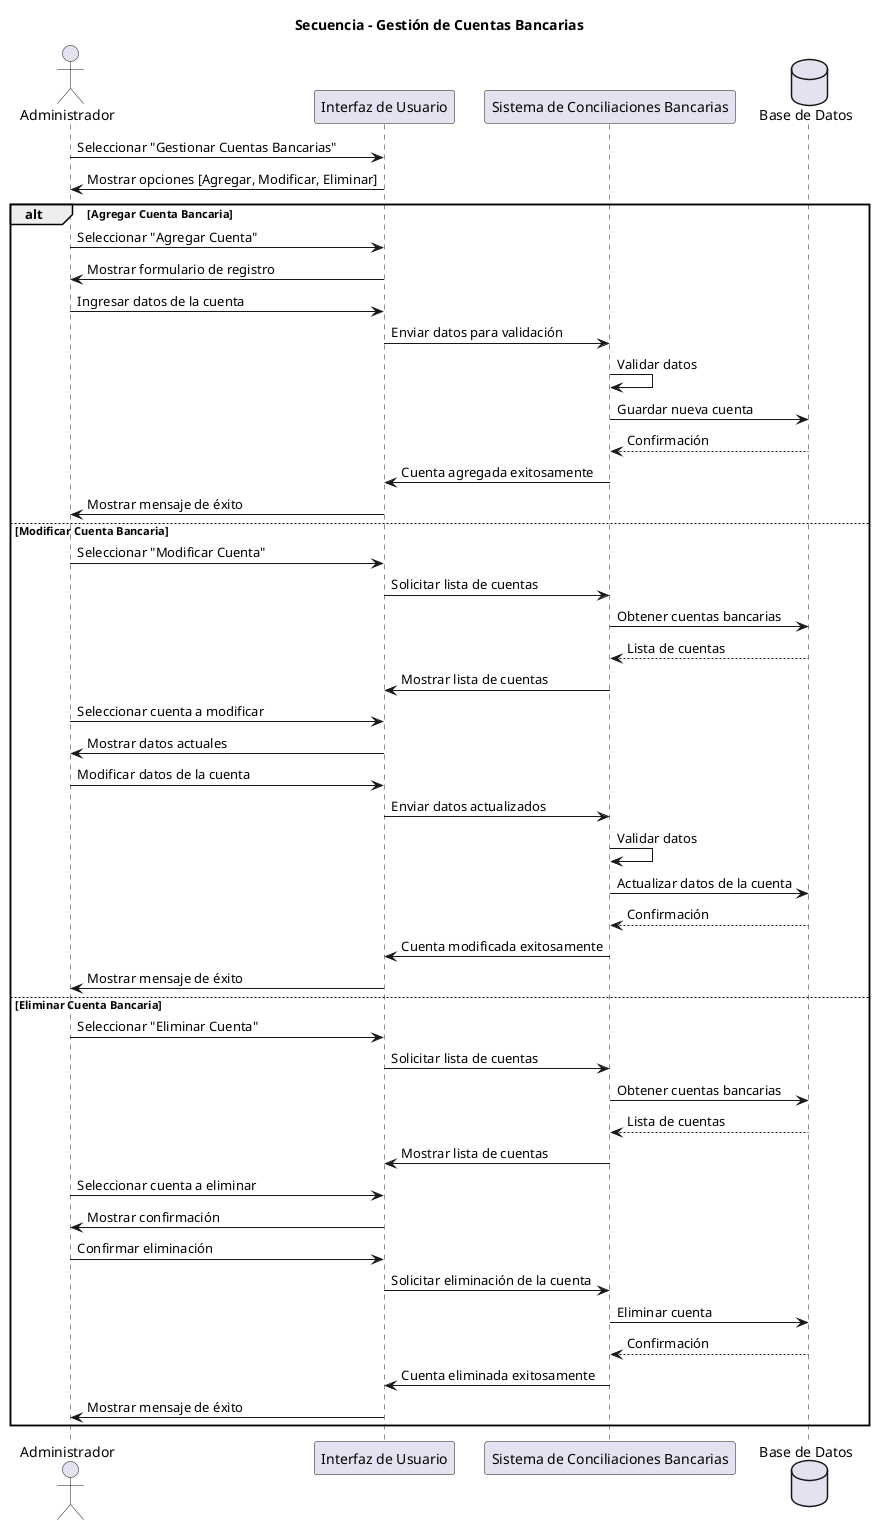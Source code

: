 @startuml
title Secuencia - Gestión de Cuentas Bancarias

actor Administrador as Admin
participant "Interfaz de Usuario" as UI
participant "Sistema de Conciliaciones Bancarias" as Sistema
database "Base de Datos" as BD

Admin -> UI: Seleccionar "Gestionar Cuentas Bancarias"
UI -> Admin: Mostrar opciones [Agregar, Modificar, Eliminar]

alt Agregar Cuenta Bancaria
    Admin -> UI: Seleccionar "Agregar Cuenta"
    UI -> Admin: Mostrar formulario de registro
    Admin -> UI: Ingresar datos de la cuenta
    UI -> Sistema: Enviar datos para validación
    Sistema -> Sistema: Validar datos
    Sistema -> BD: Guardar nueva cuenta
    BD --> Sistema: Confirmación
    Sistema -> UI: Cuenta agregada exitosamente
    UI -> Admin: Mostrar mensaje de éxito
else Modificar Cuenta Bancaria
    Admin -> UI: Seleccionar "Modificar Cuenta"
    UI -> Sistema: Solicitar lista de cuentas
    Sistema -> BD: Obtener cuentas bancarias
    BD --> Sistema: Lista de cuentas
    Sistema -> UI: Mostrar lista de cuentas
    Admin -> UI: Seleccionar cuenta a modificar
    UI -> Admin: Mostrar datos actuales
    Admin -> UI: Modificar datos de la cuenta
    UI -> Sistema: Enviar datos actualizados
    Sistema -> Sistema: Validar datos
    Sistema -> BD: Actualizar datos de la cuenta
    BD --> Sistema: Confirmación
    Sistema -> UI: Cuenta modificada exitosamente
    UI -> Admin: Mostrar mensaje de éxito
else Eliminar Cuenta Bancaria
    Admin -> UI: Seleccionar "Eliminar Cuenta"
    UI -> Sistema: Solicitar lista de cuentas
    Sistema -> BD: Obtener cuentas bancarias
    BD --> Sistema: Lista de cuentas
    Sistema -> UI: Mostrar lista de cuentas
    Admin -> UI: Seleccionar cuenta a eliminar
    UI -> Admin: Mostrar confirmación
    Admin -> UI: Confirmar eliminación
    UI -> Sistema: Solicitar eliminación de la cuenta
    Sistema -> BD: Eliminar cuenta
    BD --> Sistema: Confirmación
    Sistema -> UI: Cuenta eliminada exitosamente
    UI -> Admin: Mostrar mensaje de éxito
end

@enduml